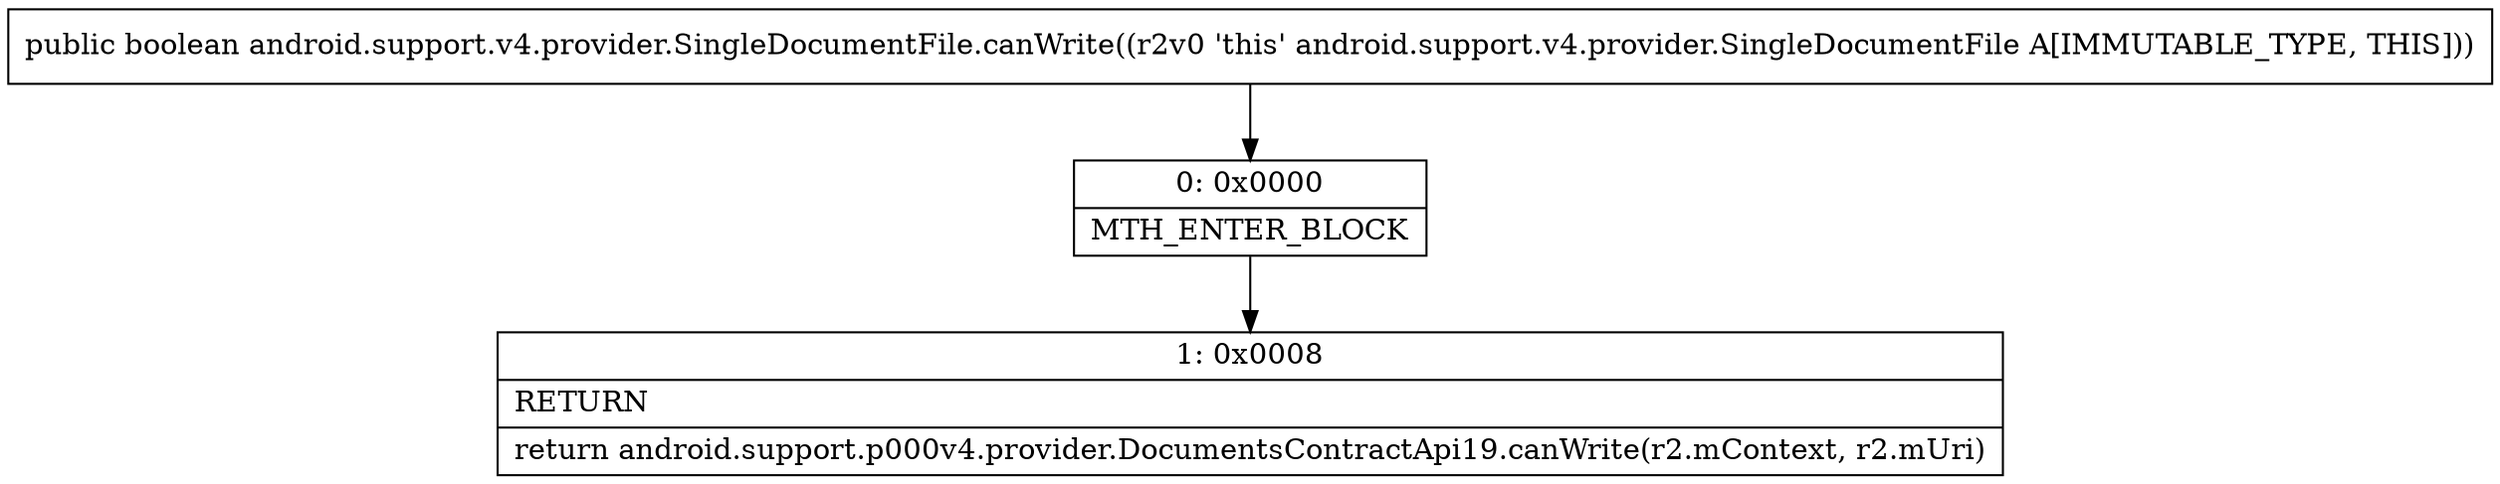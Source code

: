 digraph "CFG forandroid.support.v4.provider.SingleDocumentFile.canWrite()Z" {
Node_0 [shape=record,label="{0\:\ 0x0000|MTH_ENTER_BLOCK\l}"];
Node_1 [shape=record,label="{1\:\ 0x0008|RETURN\l|return android.support.p000v4.provider.DocumentsContractApi19.canWrite(r2.mContext, r2.mUri)\l}"];
MethodNode[shape=record,label="{public boolean android.support.v4.provider.SingleDocumentFile.canWrite((r2v0 'this' android.support.v4.provider.SingleDocumentFile A[IMMUTABLE_TYPE, THIS])) }"];
MethodNode -> Node_0;
Node_0 -> Node_1;
}

